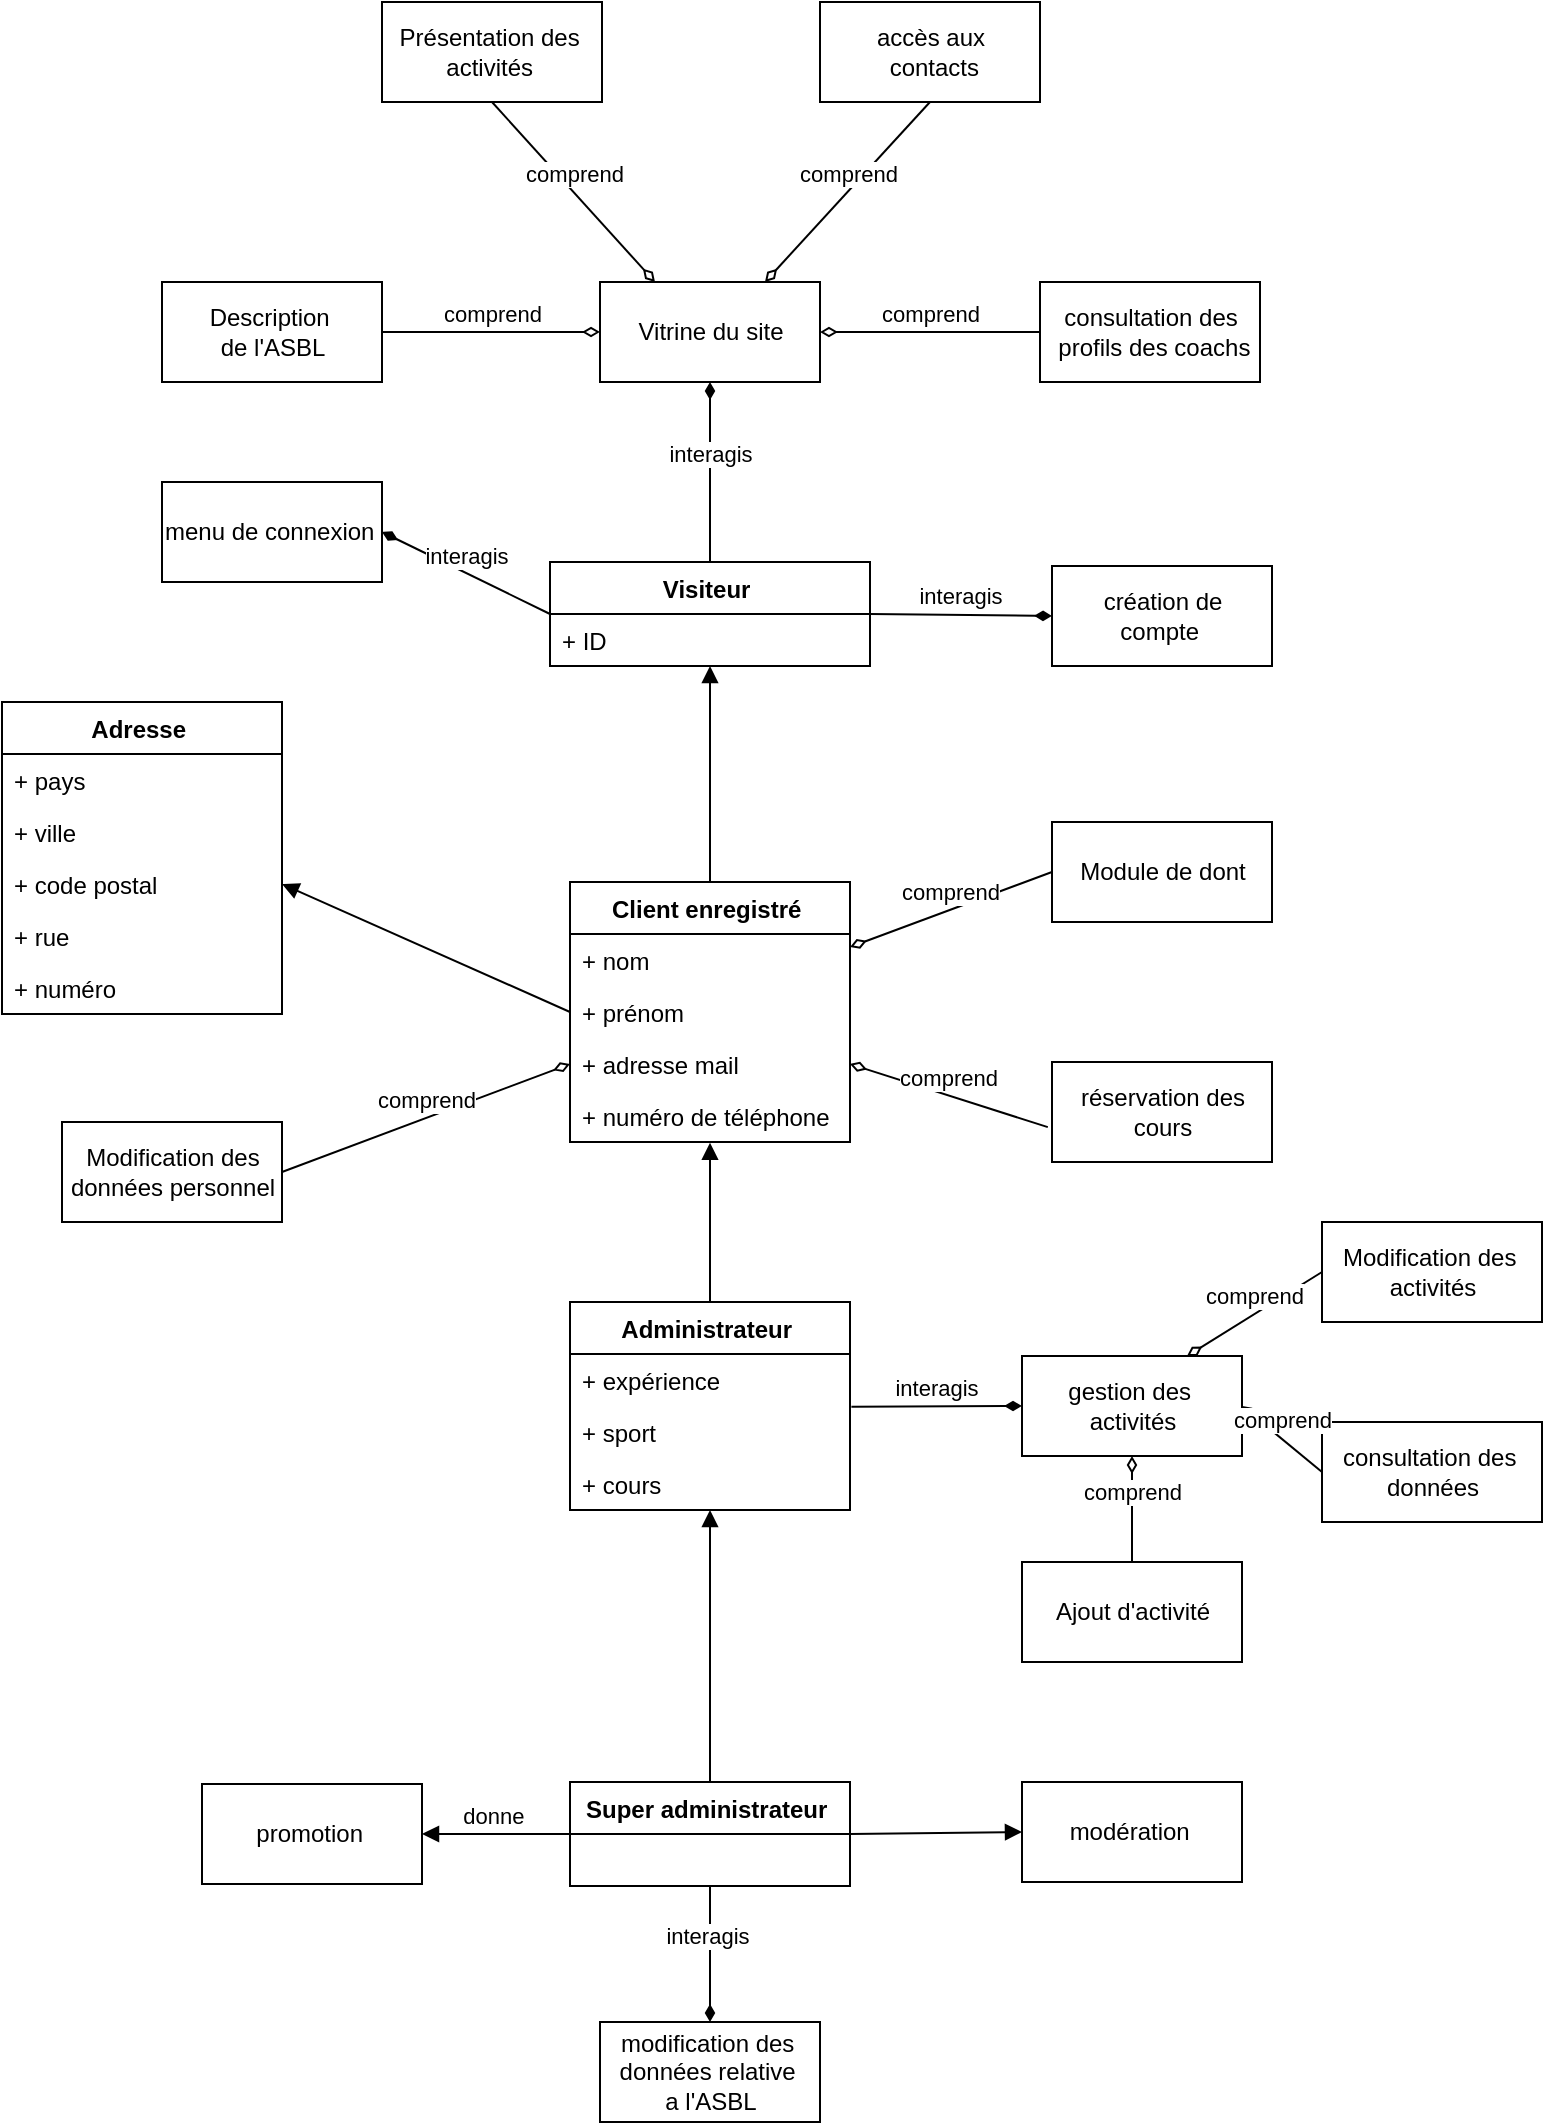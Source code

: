 <mxfile version="15.8.6" type="onedrive"><diagram id="jslMWl-TyljYe7QdIhIw" name="Page-2"><mxGraphModel dx="804" dy="573" grid="1" gridSize="10" guides="1" tooltips="1" connect="1" arrows="1" fold="1" page="1" pageScale="1" pageWidth="1169" pageHeight="1654" math="0" shadow="0"><root><mxCell id="Mn7RebUv4-ru9ICNtSfw-0"/><mxCell id="Mn7RebUv4-ru9ICNtSfw-1" parent="Mn7RebUv4-ru9ICNtSfw-0"/><mxCell id="Mn7RebUv4-ru9ICNtSfw-2" value="Visiteur " style="swimlane;fontStyle=1;align=center;verticalAlign=top;childLayout=stackLayout;horizontal=1;startSize=26;horizontalStack=0;resizeParent=1;resizeParentMax=0;resizeLast=0;collapsible=1;marginBottom=0;" parent="Mn7RebUv4-ru9ICNtSfw-1" vertex="1"><mxGeometry x="334" y="360" width="160" height="52" as="geometry"/></mxCell><mxCell id="Mn7RebUv4-ru9ICNtSfw-3" value="+ ID " style="text;strokeColor=none;fillColor=none;align=left;verticalAlign=top;spacingLeft=4;spacingRight=4;overflow=hidden;rotatable=0;points=[[0,0.5],[1,0.5]];portConstraint=eastwest;" parent="Mn7RebUv4-ru9ICNtSfw-2" vertex="1"><mxGeometry y="26" width="160" height="26" as="geometry"/></mxCell><mxCell id="iuxrPepODbXWr22QHrdA-0" value="Administrateur " style="swimlane;fontStyle=1;childLayout=stackLayout;horizontal=1;startSize=26;fillColor=none;horizontalStack=0;resizeParent=1;resizeParentMax=0;resizeLast=0;collapsible=1;marginBottom=0;" parent="Mn7RebUv4-ru9ICNtSfw-1" vertex="1"><mxGeometry x="344" y="730" width="140" height="104" as="geometry"/></mxCell><mxCell id="iuxrPepODbXWr22QHrdA-1" value="+ expérience" style="text;strokeColor=none;fillColor=none;align=left;verticalAlign=top;spacingLeft=4;spacingRight=4;overflow=hidden;rotatable=0;points=[[0,0.5],[1,0.5]];portConstraint=eastwest;" parent="iuxrPepODbXWr22QHrdA-0" vertex="1"><mxGeometry y="26" width="140" height="26" as="geometry"/></mxCell><mxCell id="iuxrPepODbXWr22QHrdA-2" value="+ sport" style="text;strokeColor=none;fillColor=none;align=left;verticalAlign=top;spacingLeft=4;spacingRight=4;overflow=hidden;rotatable=0;points=[[0,0.5],[1,0.5]];portConstraint=eastwest;" parent="iuxrPepODbXWr22QHrdA-0" vertex="1"><mxGeometry y="52" width="140" height="26" as="geometry"/></mxCell><mxCell id="iuxrPepODbXWr22QHrdA-3" value="+ cours " style="text;strokeColor=none;fillColor=none;align=left;verticalAlign=top;spacingLeft=4;spacingRight=4;overflow=hidden;rotatable=0;points=[[0,0.5],[1,0.5]];portConstraint=eastwest;" parent="iuxrPepODbXWr22QHrdA-0" vertex="1"><mxGeometry y="78" width="140" height="26" as="geometry"/></mxCell><mxCell id="iuxrPepODbXWr22QHrdA-4" value="Client enregistré " style="swimlane;fontStyle=1;childLayout=stackLayout;horizontal=1;startSize=26;fillColor=none;horizontalStack=0;resizeParent=1;resizeParentMax=0;resizeLast=0;collapsible=1;marginBottom=0;" parent="Mn7RebUv4-ru9ICNtSfw-1" vertex="1"><mxGeometry x="344" y="520" width="140" height="130" as="geometry"/></mxCell><mxCell id="iuxrPepODbXWr22QHrdA-6" value="+ nom  " style="text;strokeColor=none;fillColor=none;align=left;verticalAlign=top;spacingLeft=4;spacingRight=4;overflow=hidden;rotatable=0;points=[[0,0.5],[1,0.5]];portConstraint=eastwest;" parent="iuxrPepODbXWr22QHrdA-4" vertex="1"><mxGeometry y="26" width="140" height="26" as="geometry"/></mxCell><mxCell id="iuxrPepODbXWr22QHrdA-5" value="+ prénom" style="text;strokeColor=none;fillColor=none;align=left;verticalAlign=top;spacingLeft=4;spacingRight=4;overflow=hidden;rotatable=0;points=[[0,0.5],[1,0.5]];portConstraint=eastwest;" parent="iuxrPepODbXWr22QHrdA-4" vertex="1"><mxGeometry y="52" width="140" height="26" as="geometry"/></mxCell><mxCell id="iuxrPepODbXWr22QHrdA-7" value="+ adresse mail " style="text;strokeColor=none;fillColor=none;align=left;verticalAlign=top;spacingLeft=4;spacingRight=4;overflow=hidden;rotatable=0;points=[[0,0.5],[1,0.5]];portConstraint=eastwest;" parent="iuxrPepODbXWr22QHrdA-4" vertex="1"><mxGeometry y="78" width="140" height="26" as="geometry"/></mxCell><mxCell id="aYoxbed_aepT0nwlmfgr-0" value="+ numéro de téléphone " style="text;strokeColor=none;fillColor=none;align=left;verticalAlign=top;spacingLeft=4;spacingRight=4;overflow=hidden;rotatable=0;points=[[0,0.5],[1,0.5]];portConstraint=eastwest;" parent="iuxrPepODbXWr22QHrdA-4" vertex="1"><mxGeometry y="104" width="140" height="26" as="geometry"/></mxCell><mxCell id="iuxrPepODbXWr22QHrdA-12" value="Super administrateur " style="swimlane;fontStyle=1;childLayout=stackLayout;horizontal=1;startSize=26;fillColor=none;horizontalStack=0;resizeParent=1;resizeParentMax=0;resizeLast=0;collapsible=1;marginBottom=0;" parent="Mn7RebUv4-ru9ICNtSfw-1" vertex="1"><mxGeometry x="344" y="970" width="140" height="52" as="geometry"/></mxCell><mxCell id="EWvtZTVfmiJpw4hzPqgA-0" value="Adresse " style="swimlane;fontStyle=1;childLayout=stackLayout;horizontal=1;startSize=26;fillColor=none;horizontalStack=0;resizeParent=1;resizeParentMax=0;resizeLast=0;collapsible=1;marginBottom=0;" parent="Mn7RebUv4-ru9ICNtSfw-1" vertex="1"><mxGeometry x="60" y="430" width="140" height="156" as="geometry"/></mxCell><mxCell id="EWvtZTVfmiJpw4hzPqgA-1" value="+ pays" style="text;strokeColor=none;fillColor=none;align=left;verticalAlign=top;spacingLeft=4;spacingRight=4;overflow=hidden;rotatable=0;points=[[0,0.5],[1,0.5]];portConstraint=eastwest;" parent="EWvtZTVfmiJpw4hzPqgA-0" vertex="1"><mxGeometry y="26" width="140" height="26" as="geometry"/></mxCell><mxCell id="EWvtZTVfmiJpw4hzPqgA-2" value="+ ville " style="text;strokeColor=none;fillColor=none;align=left;verticalAlign=top;spacingLeft=4;spacingRight=4;overflow=hidden;rotatable=0;points=[[0,0.5],[1,0.5]];portConstraint=eastwest;" parent="EWvtZTVfmiJpw4hzPqgA-0" vertex="1"><mxGeometry y="52" width="140" height="26" as="geometry"/></mxCell><mxCell id="EWvtZTVfmiJpw4hzPqgA-3" value="+ code postal " style="text;strokeColor=none;fillColor=none;align=left;verticalAlign=top;spacingLeft=4;spacingRight=4;overflow=hidden;rotatable=0;points=[[0,0.5],[1,0.5]];portConstraint=eastwest;" parent="EWvtZTVfmiJpw4hzPqgA-0" vertex="1"><mxGeometry y="78" width="140" height="26" as="geometry"/></mxCell><mxCell id="EWvtZTVfmiJpw4hzPqgA-6" value="+ rue " style="text;strokeColor=none;fillColor=none;align=left;verticalAlign=top;spacingLeft=4;spacingRight=4;overflow=hidden;rotatable=0;points=[[0,0.5],[1,0.5]];portConstraint=eastwest;" parent="EWvtZTVfmiJpw4hzPqgA-0" vertex="1"><mxGeometry y="104" width="140" height="26" as="geometry"/></mxCell><mxCell id="EWvtZTVfmiJpw4hzPqgA-5" value="+ numéro" style="text;strokeColor=none;fillColor=none;align=left;verticalAlign=top;spacingLeft=4;spacingRight=4;overflow=hidden;rotatable=0;points=[[0,0.5],[1,0.5]];portConstraint=eastwest;" parent="EWvtZTVfmiJpw4hzPqgA-0" vertex="1"><mxGeometry y="130" width="140" height="26" as="geometry"/></mxCell><mxCell id="Q51QaxDhlXIE6TKs5XKj-0" value="" style="html=1;verticalAlign=bottom;endArrow=block;rounded=0;exitX=0.5;exitY=0;exitDx=0;exitDy=0;entryX=0.5;entryY=1;entryDx=0;entryDy=0;" parent="Mn7RebUv4-ru9ICNtSfw-1" source="iuxrPepODbXWr22QHrdA-12" target="iuxrPepODbXWr22QHrdA-0" edge="1"><mxGeometry width="80" relative="1" as="geometry"><mxPoint x="360" y="700" as="sourcePoint"/><mxPoint x="440" y="700" as="targetPoint"/></mxGeometry></mxCell><mxCell id="Q51QaxDhlXIE6TKs5XKj-1" value="" style="html=1;verticalAlign=bottom;endArrow=block;rounded=0;exitX=0.5;exitY=0;exitDx=0;exitDy=0;entryX=0.5;entryY=1.013;entryDx=0;entryDy=0;entryPerimeter=0;" parent="Mn7RebUv4-ru9ICNtSfw-1" source="iuxrPepODbXWr22QHrdA-0" target="aYoxbed_aepT0nwlmfgr-0" edge="1"><mxGeometry width="80" relative="1" as="geometry"><mxPoint x="360" y="700" as="sourcePoint"/><mxPoint x="370" y="700" as="targetPoint"/></mxGeometry></mxCell><mxCell id="Q51QaxDhlXIE6TKs5XKj-2" value="" style="html=1;verticalAlign=bottom;endArrow=block;rounded=0;exitX=0;exitY=0.5;exitDx=0;exitDy=0;entryX=1;entryY=0.5;entryDx=0;entryDy=0;" parent="Mn7RebUv4-ru9ICNtSfw-1" source="iuxrPepODbXWr22QHrdA-5" target="EWvtZTVfmiJpw4hzPqgA-3" edge="1"><mxGeometry width="80" relative="1" as="geometry"><mxPoint x="360" y="700" as="sourcePoint"/><mxPoint x="440" y="700" as="targetPoint"/></mxGeometry></mxCell><mxCell id="Q51QaxDhlXIE6TKs5XKj-3" value="" style="html=1;verticalAlign=bottom;endArrow=block;rounded=0;exitX=0.5;exitY=0;exitDx=0;exitDy=0;entryX=0.5;entryY=1;entryDx=0;entryDy=0;" parent="Mn7RebUv4-ru9ICNtSfw-1" source="iuxrPepODbXWr22QHrdA-4" target="Mn7RebUv4-ru9ICNtSfw-2" edge="1"><mxGeometry width="80" relative="1" as="geometry"><mxPoint x="360" y="700" as="sourcePoint"/><mxPoint x="180" y="720" as="targetPoint"/></mxGeometry></mxCell><mxCell id="Q51QaxDhlXIE6TKs5XKj-4" value="Modification des&lt;br&gt;données personnel" style="html=1;" parent="Mn7RebUv4-ru9ICNtSfw-1" vertex="1"><mxGeometry x="90" y="640" width="110" height="50" as="geometry"/></mxCell><mxCell id="Q51QaxDhlXIE6TKs5XKj-5" value="Vitrine du site" style="html=1;" parent="Mn7RebUv4-ru9ICNtSfw-1" vertex="1"><mxGeometry x="359" y="220" width="110" height="50" as="geometry"/></mxCell><mxCell id="Q51QaxDhlXIE6TKs5XKj-6" value="Modification des&amp;nbsp;&lt;br&gt;activités" style="html=1;" parent="Mn7RebUv4-ru9ICNtSfw-1" vertex="1"><mxGeometry x="720" y="690" width="110" height="50" as="geometry"/></mxCell><mxCell id="Q51QaxDhlXIE6TKs5XKj-7" value="interagis" style="html=1;verticalAlign=bottom;endArrow=diamondThin;rounded=0;exitX=0.5;exitY=0;exitDx=0;exitDy=0;entryX=0.5;entryY=1;entryDx=0;entryDy=0;endFill=1;" parent="Mn7RebUv4-ru9ICNtSfw-1" source="Mn7RebUv4-ru9ICNtSfw-2" target="Q51QaxDhlXIE6TKs5XKj-5" edge="1"><mxGeometry width="80" relative="1" as="geometry"><mxPoint x="470" y="370" as="sourcePoint"/><mxPoint x="550" y="370" as="targetPoint"/></mxGeometry></mxCell><mxCell id="Q51QaxDhlXIE6TKs5XKj-8" value="Présentation des&amp;nbsp;&lt;br&gt;activités&amp;nbsp;" style="html=1;" parent="Mn7RebUv4-ru9ICNtSfw-1" vertex="1"><mxGeometry x="250" y="80" width="110" height="50" as="geometry"/></mxCell><mxCell id="Q51QaxDhlXIE6TKs5XKj-9" value="Description&amp;nbsp;&lt;br&gt;de l'ASBL" style="html=1;" parent="Mn7RebUv4-ru9ICNtSfw-1" vertex="1"><mxGeometry x="140" y="220" width="110" height="50" as="geometry"/></mxCell><mxCell id="Q51QaxDhlXIE6TKs5XKj-10" value="accès aux&lt;br&gt;&amp;nbsp;contacts" style="html=1;" parent="Mn7RebUv4-ru9ICNtSfw-1" vertex="1"><mxGeometry x="469" y="80" width="110" height="50" as="geometry"/></mxCell><mxCell id="Q51QaxDhlXIE6TKs5XKj-11" value="comprend" style="html=1;verticalAlign=bottom;endArrow=diamondThin;rounded=0;entryX=0.75;entryY=0;entryDx=0;entryDy=0;endFill=0;exitX=0.5;exitY=1;exitDx=0;exitDy=0;" parent="Mn7RebUv4-ru9ICNtSfw-1" source="Q51QaxDhlXIE6TKs5XKj-10" target="Q51QaxDhlXIE6TKs5XKj-5" edge="1"><mxGeometry width="80" relative="1" as="geometry"><mxPoint x="440" y="130" as="sourcePoint"/><mxPoint x="550" y="350" as="targetPoint"/></mxGeometry></mxCell><mxCell id="Q51QaxDhlXIE6TKs5XKj-12" value="comprend" style="html=1;verticalAlign=bottom;endArrow=diamondThin;rounded=0;exitX=0.5;exitY=1;exitDx=0;exitDy=0;endFill=0;entryX=0.25;entryY=0;entryDx=0;entryDy=0;" parent="Mn7RebUv4-ru9ICNtSfw-1" source="Q51QaxDhlXIE6TKs5XKj-8" target="Q51QaxDhlXIE6TKs5XKj-5" edge="1"><mxGeometry width="80" relative="1" as="geometry"><mxPoint x="470" y="350" as="sourcePoint"/><mxPoint x="300" y="170" as="targetPoint"/></mxGeometry></mxCell><mxCell id="Q51QaxDhlXIE6TKs5XKj-13" value="comprend" style="html=1;verticalAlign=bottom;endArrow=diamondThin;rounded=0;exitX=1;exitY=0.5;exitDx=0;exitDy=0;endFill=0;entryX=0;entryY=0.5;entryDx=0;entryDy=0;" parent="Mn7RebUv4-ru9ICNtSfw-1" source="Q51QaxDhlXIE6TKs5XKj-9" target="Q51QaxDhlXIE6TKs5XKj-5" edge="1"><mxGeometry width="80" relative="1" as="geometry"><mxPoint x="470" y="350" as="sourcePoint"/><mxPoint x="290" y="290" as="targetPoint"/></mxGeometry></mxCell><mxCell id="Q51QaxDhlXIE6TKs5XKj-14" value="création de &lt;br&gt;compte&amp;nbsp;" style="html=1;" parent="Mn7RebUv4-ru9ICNtSfw-1" vertex="1"><mxGeometry x="585" y="362" width="110" height="50" as="geometry"/></mxCell><mxCell id="Q51QaxDhlXIE6TKs5XKj-15" value="interagis" style="html=1;verticalAlign=bottom;endArrow=diamondThin;rounded=0;exitX=1;exitY=0.5;exitDx=0;exitDy=0;entryX=0;entryY=0.5;entryDx=0;entryDy=0;endFill=1;" parent="Mn7RebUv4-ru9ICNtSfw-1" source="Mn7RebUv4-ru9ICNtSfw-2" target="Q51QaxDhlXIE6TKs5XKj-14" edge="1"><mxGeometry width="80" relative="1" as="geometry"><mxPoint x="470" y="350" as="sourcePoint"/><mxPoint x="550" y="386" as="targetPoint"/></mxGeometry></mxCell><mxCell id="Q51QaxDhlXIE6TKs5XKj-17" value="comprend" style="html=1;verticalAlign=bottom;endArrow=diamondThin;rounded=0;exitX=1;exitY=0.5;exitDx=0;exitDy=0;endFill=0;entryX=0;entryY=0.5;entryDx=0;entryDy=0;" parent="Mn7RebUv4-ru9ICNtSfw-1" source="Q51QaxDhlXIE6TKs5XKj-4" target="iuxrPepODbXWr22QHrdA-7" edge="1"><mxGeometry width="80" relative="1" as="geometry"><mxPoint x="470" y="630" as="sourcePoint"/><mxPoint x="280" y="690" as="targetPoint"/></mxGeometry></mxCell><mxCell id="Q51QaxDhlXIE6TKs5XKj-18" value="réservation des&lt;br&gt;cours" style="html=1;" parent="Mn7RebUv4-ru9ICNtSfw-1" vertex="1"><mxGeometry x="585" y="610" width="110" height="50" as="geometry"/></mxCell><mxCell id="Q51QaxDhlXIE6TKs5XKj-19" value="comprend" style="html=1;verticalAlign=bottom;endArrow=diamondThin;rounded=0;exitX=-0.019;exitY=0.651;exitDx=0;exitDy=0;endFill=0;exitPerimeter=0;entryX=1;entryY=0.5;entryDx=0;entryDy=0;" parent="Mn7RebUv4-ru9ICNtSfw-1" source="Q51QaxDhlXIE6TKs5XKj-18" target="iuxrPepODbXWr22QHrdA-7" edge="1"><mxGeometry width="80" relative="1" as="geometry"><mxPoint x="510" y="630" as="sourcePoint"/><mxPoint x="550" y="560" as="targetPoint"/></mxGeometry></mxCell><mxCell id="Q51QaxDhlXIE6TKs5XKj-20" value="Module de dont" style="html=1;" parent="Mn7RebUv4-ru9ICNtSfw-1" vertex="1"><mxGeometry x="585" y="490" width="110" height="50" as="geometry"/></mxCell><mxCell id="Q51QaxDhlXIE6TKs5XKj-21" value="comprend" style="html=1;verticalAlign=bottom;endArrow=diamondThin;rounded=0;exitX=0;exitY=0.5;exitDx=0;exitDy=0;endFill=0;entryX=1;entryY=0.25;entryDx=0;entryDy=0;" parent="Mn7RebUv4-ru9ICNtSfw-1" source="Q51QaxDhlXIE6TKs5XKj-20" target="iuxrPepODbXWr22QHrdA-4" edge="1"><mxGeometry width="80" relative="1" as="geometry"><mxPoint x="470" y="620" as="sourcePoint"/><mxPoint x="520" y="460" as="targetPoint"/></mxGeometry></mxCell><mxCell id="Q51QaxDhlXIE6TKs5XKj-22" value="Ajout d'activité" style="html=1;" parent="Mn7RebUv4-ru9ICNtSfw-1" vertex="1"><mxGeometry x="570" y="860" width="110" height="50" as="geometry"/></mxCell><mxCell id="Q51QaxDhlXIE6TKs5XKj-23" value="comprend" style="html=1;verticalAlign=bottom;endArrow=diamondThin;rounded=0;exitX=0;exitY=0.5;exitDx=0;exitDy=0;endFill=0;entryX=0.75;entryY=0;entryDx=0;entryDy=0;" parent="Mn7RebUv4-ru9ICNtSfw-1" source="Q51QaxDhlXIE6TKs5XKj-6" target="7AYdgRf21AGzoSZXMkXy-5" edge="1"><mxGeometry width="80" relative="1" as="geometry"><mxPoint x="650" y="750" as="sourcePoint"/><mxPoint x="625" y="710" as="targetPoint"/></mxGeometry></mxCell><mxCell id="Q51QaxDhlXIE6TKs5XKj-24" value="comprend" style="html=1;verticalAlign=bottom;endArrow=diamondThin;rounded=0;exitX=0.5;exitY=0;exitDx=0;exitDy=0;endFill=0;entryX=0.5;entryY=1;entryDx=0;entryDy=0;" parent="Mn7RebUv4-ru9ICNtSfw-1" source="Q51QaxDhlXIE6TKs5XKj-22" target="7AYdgRf21AGzoSZXMkXy-5" edge="1"><mxGeometry width="80" relative="1" as="geometry"><mxPoint x="660" y="830" as="sourcePoint"/><mxPoint x="580" y="830" as="targetPoint"/></mxGeometry></mxCell><mxCell id="Q51QaxDhlXIE6TKs5XKj-25" value="modération&amp;nbsp;" style="html=1;" parent="Mn7RebUv4-ru9ICNtSfw-1" vertex="1"><mxGeometry x="570" y="970" width="110" height="50" as="geometry"/></mxCell><mxCell id="Q51QaxDhlXIE6TKs5XKj-26" value="" style="html=1;verticalAlign=bottom;endArrow=block;rounded=0;exitX=1;exitY=0.5;exitDx=0;exitDy=0;entryX=0;entryY=0.5;entryDx=0;entryDy=0;" parent="Mn7RebUv4-ru9ICNtSfw-1" source="iuxrPepODbXWr22QHrdA-12" target="Q51QaxDhlXIE6TKs5XKj-25" edge="1"><mxGeometry width="80" relative="1" as="geometry"><mxPoint x="470" y="980" as="sourcePoint"/><mxPoint x="550" y="980" as="targetPoint"/></mxGeometry></mxCell><mxCell id="7AYdgRf21AGzoSZXMkXy-0" value="consultation des&lt;br&gt;&amp;nbsp;profils des coachs" style="html=1;" vertex="1" parent="Mn7RebUv4-ru9ICNtSfw-1"><mxGeometry x="579" y="220" width="110" height="50" as="geometry"/></mxCell><mxCell id="7AYdgRf21AGzoSZXMkXy-1" value="comprend" style="html=1;verticalAlign=bottom;endArrow=diamondThin;rounded=0;exitX=0;exitY=0.5;exitDx=0;exitDy=0;endFill=0;entryX=1;entryY=0.5;entryDx=0;entryDy=0;" edge="1" parent="Mn7RebUv4-ru9ICNtSfw-1" source="7AYdgRf21AGzoSZXMkXy-0" target="Q51QaxDhlXIE6TKs5XKj-5"><mxGeometry width="80" relative="1" as="geometry"><mxPoint x="450" y="340" as="sourcePoint"/><mxPoint x="510" y="290" as="targetPoint"/></mxGeometry></mxCell><mxCell id="7AYdgRf21AGzoSZXMkXy-2" value="menu de connexion&amp;nbsp;" style="html=1;" vertex="1" parent="Mn7RebUv4-ru9ICNtSfw-1"><mxGeometry x="140" y="320" width="110" height="50" as="geometry"/></mxCell><mxCell id="7AYdgRf21AGzoSZXMkXy-4" value="interagis" style="html=1;verticalAlign=bottom;endArrow=diamondThin;rounded=0;exitX=0;exitY=0.5;exitDx=0;exitDy=0;entryX=1;entryY=0.5;entryDx=0;entryDy=0;endFill=1;" edge="1" parent="Mn7RebUv4-ru9ICNtSfw-1" source="Mn7RebUv4-ru9ICNtSfw-2" target="7AYdgRf21AGzoSZXMkXy-2"><mxGeometry width="80" relative="1" as="geometry"><mxPoint x="450" y="340" as="sourcePoint"/><mxPoint x="280" y="300" as="targetPoint"/></mxGeometry></mxCell><mxCell id="7AYdgRf21AGzoSZXMkXy-5" value="gestion des&amp;nbsp;&lt;br&gt;activités" style="html=1;" vertex="1" parent="Mn7RebUv4-ru9ICNtSfw-1"><mxGeometry x="570" y="757" width="110" height="50" as="geometry"/></mxCell><mxCell id="7AYdgRf21AGzoSZXMkXy-6" value="interagis" style="html=1;verticalAlign=bottom;endArrow=diamondThin;rounded=0;exitX=1.005;exitY=1.013;exitDx=0;exitDy=0;entryX=0;entryY=0.5;entryDx=0;entryDy=0;exitPerimeter=0;endFill=1;" edge="1" parent="Mn7RebUv4-ru9ICNtSfw-1" source="iuxrPepODbXWr22QHrdA-1" target="7AYdgRf21AGzoSZXMkXy-5"><mxGeometry width="80" relative="1" as="geometry"><mxPoint x="490" y="760" as="sourcePoint"/><mxPoint x="570" y="760" as="targetPoint"/></mxGeometry></mxCell><mxCell id="7AYdgRf21AGzoSZXMkXy-7" value="consultation des&amp;nbsp;&lt;br&gt;données" style="html=1;" vertex="1" parent="Mn7RebUv4-ru9ICNtSfw-1"><mxGeometry x="720" y="790" width="110" height="50" as="geometry"/></mxCell><mxCell id="7AYdgRf21AGzoSZXMkXy-8" value="comprend" style="html=1;verticalAlign=bottom;endArrow=diamondThin;rounded=0;exitX=0;exitY=0.5;exitDx=0;exitDy=0;endFill=0;entryX=1;entryY=0.5;entryDx=0;entryDy=0;" edge="1" parent="Mn7RebUv4-ru9ICNtSfw-1" source="7AYdgRf21AGzoSZXMkXy-7" target="7AYdgRf21AGzoSZXMkXy-5"><mxGeometry width="80" relative="1" as="geometry"><mxPoint x="650" y="826" as="sourcePoint"/><mxPoint x="700" y="840" as="targetPoint"/></mxGeometry></mxCell><mxCell id="7AYdgRf21AGzoSZXMkXy-9" value="modification des&amp;nbsp;&lt;br&gt;données relative&amp;nbsp;&lt;br&gt;a l'ASBL" style="html=1;" vertex="1" parent="Mn7RebUv4-ru9ICNtSfw-1"><mxGeometry x="359" y="1090" width="110" height="50" as="geometry"/></mxCell><mxCell id="7AYdgRf21AGzoSZXMkXy-10" value="interagis&amp;nbsp;" style="html=1;verticalAlign=bottom;endArrow=diamondThin;rounded=0;exitX=0.5;exitY=1;exitDx=0;exitDy=0;entryX=0.5;entryY=0;entryDx=0;entryDy=0;endFill=1;" edge="1" parent="Mn7RebUv4-ru9ICNtSfw-1" source="iuxrPepODbXWr22QHrdA-12" target="7AYdgRf21AGzoSZXMkXy-9"><mxGeometry width="80" relative="1" as="geometry"><mxPoint x="490" y="870" as="sourcePoint"/><mxPoint x="570" y="870" as="targetPoint"/></mxGeometry></mxCell><mxCell id="7AYdgRf21AGzoSZXMkXy-11" value="promotion&amp;nbsp;" style="html=1;" vertex="1" parent="Mn7RebUv4-ru9ICNtSfw-1"><mxGeometry x="160" y="971" width="110" height="50" as="geometry"/></mxCell><mxCell id="7AYdgRf21AGzoSZXMkXy-12" value="donne&amp;nbsp;" style="html=1;verticalAlign=bottom;endArrow=block;rounded=0;exitX=0;exitY=0.5;exitDx=0;exitDy=0;entryX=1;entryY=0.5;entryDx=0;entryDy=0;" edge="1" parent="Mn7RebUv4-ru9ICNtSfw-1" source="iuxrPepODbXWr22QHrdA-12" target="7AYdgRf21AGzoSZXMkXy-11"><mxGeometry width="80" relative="1" as="geometry"><mxPoint x="490" y="870" as="sourcePoint"/><mxPoint x="570" y="870" as="targetPoint"/></mxGeometry></mxCell></root></mxGraphModel></diagram></mxfile>